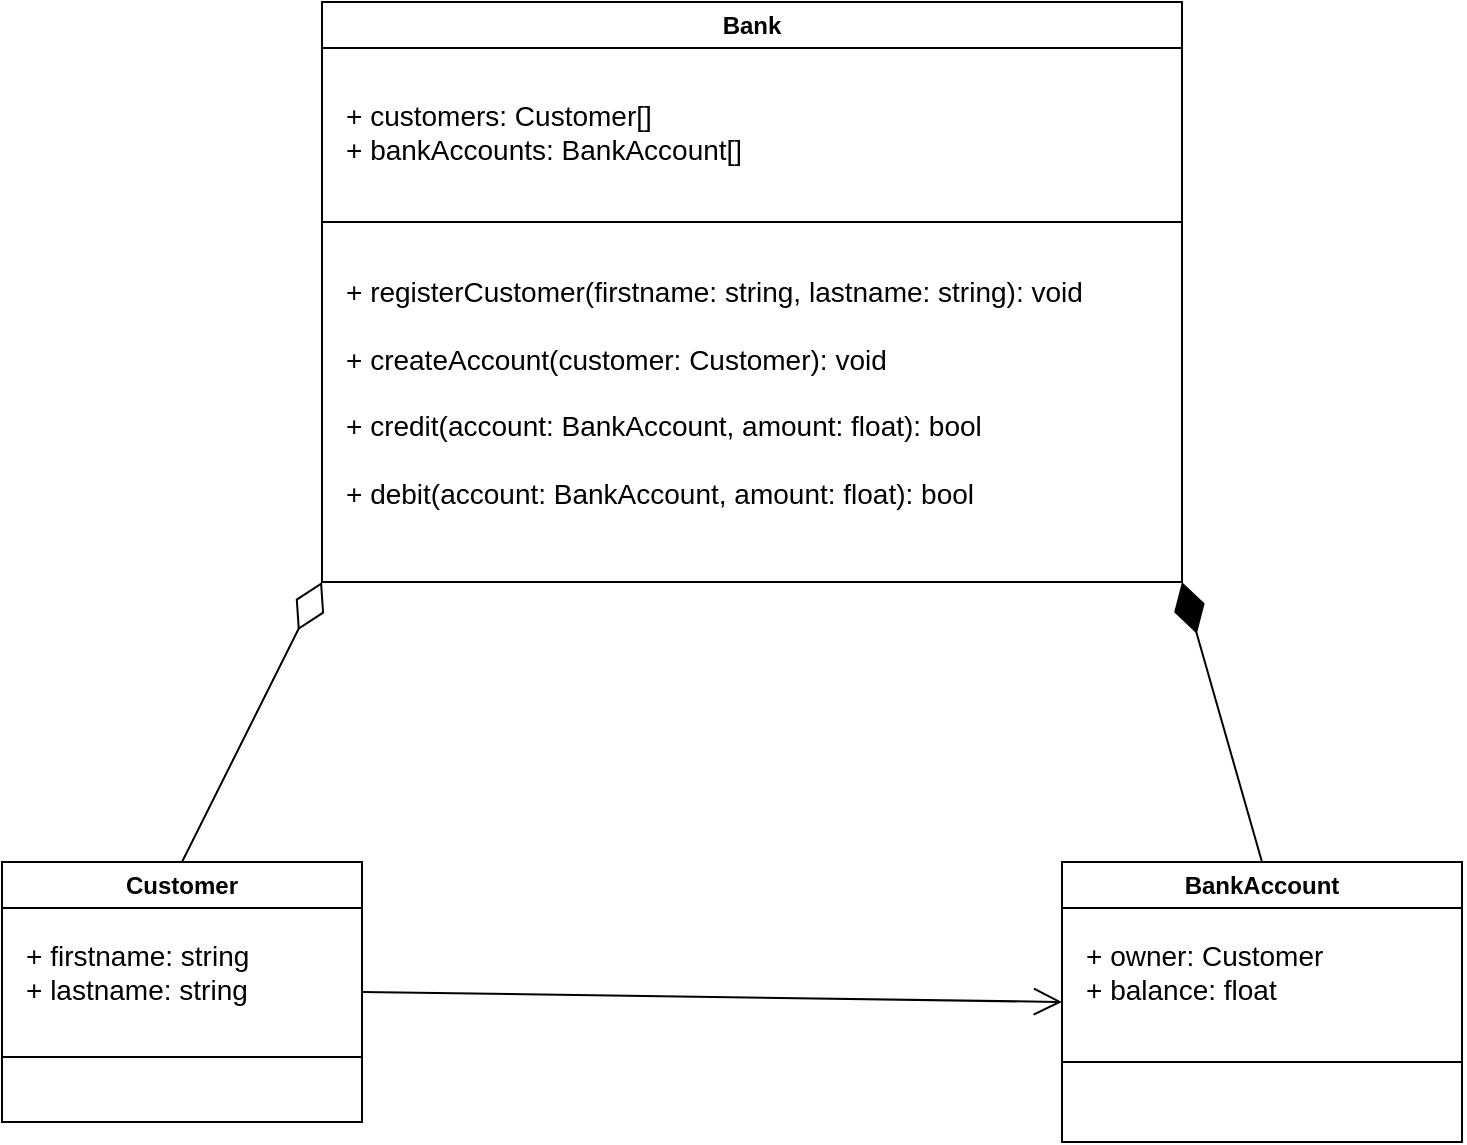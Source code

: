 <mxfile version="24.7.12">
  <diagram name="Page-1" id="MJ7UO6rs83uKcMV7KQuw">
    <mxGraphModel dx="1434" dy="907" grid="1" gridSize="10" guides="1" tooltips="1" connect="1" arrows="1" fold="1" page="1" pageScale="1" pageWidth="827" pageHeight="1169" math="0" shadow="0">
      <root>
        <mxCell id="0" />
        <mxCell id="1" parent="0" />
        <mxCell id="KpJjI8jlmmT4lDEsBd6w-1" value="Customer" style="swimlane;whiteSpace=wrap;html=1;" parent="1" vertex="1">
          <mxGeometry x="270" y="470" width="180" height="130" as="geometry" />
        </mxCell>
        <mxCell id="KpJjI8jlmmT4lDEsBd6w-11" value="&lt;font style=&quot;font-size: 14px;&quot;&gt;+ firstname: string&lt;/font&gt;&lt;div style=&quot;font-size: 14px;&quot;&gt;&lt;div style=&quot;&quot;&gt;&lt;font style=&quot;font-size: 14px;&quot;&gt;+ lastname: string&lt;/font&gt;&lt;/div&gt;&lt;/div&gt;" style="text;html=1;align=left;verticalAlign=middle;whiteSpace=wrap;rounded=0;" parent="KpJjI8jlmmT4lDEsBd6w-1" vertex="1">
          <mxGeometry x="10" y="40" width="140" height="30" as="geometry" />
        </mxCell>
        <mxCell id="KpJjI8jlmmT4lDEsBd6w-12" value="Bank" style="swimlane;whiteSpace=wrap;html=1;" parent="1" vertex="1">
          <mxGeometry x="430" y="40" width="430" height="290" as="geometry" />
        </mxCell>
        <mxCell id="KpJjI8jlmmT4lDEsBd6w-15" value="&lt;font style=&quot;font-size: 14px;&quot;&gt;+ customers: Customer[]&lt;/font&gt;&lt;div&gt;&lt;font style=&quot;font-size: 14px;&quot;&gt;+ bankAccounts: BankAccount[]&lt;/font&gt;&lt;/div&gt;" style="text;html=1;align=left;verticalAlign=middle;whiteSpace=wrap;rounded=0;" parent="KpJjI8jlmmT4lDEsBd6w-12" vertex="1">
          <mxGeometry x="10" y="50" width="310" height="30" as="geometry" />
        </mxCell>
        <mxCell id="KpJjI8jlmmT4lDEsBd6w-16" value="" style="endArrow=none;html=1;rounded=0;" parent="KpJjI8jlmmT4lDEsBd6w-12" edge="1">
          <mxGeometry width="50" height="50" relative="1" as="geometry">
            <mxPoint y="110" as="sourcePoint" />
            <mxPoint x="430" y="110" as="targetPoint" />
          </mxGeometry>
        </mxCell>
        <mxCell id="KpJjI8jlmmT4lDEsBd6w-18" value="&lt;font style=&quot;font-size: 14px;&quot;&gt;+ registerCustomer(firstname: string, lastname: string): void&lt;/font&gt;&lt;div&gt;&lt;span style=&quot;font-size: 14px;&quot;&gt;&lt;br&gt;&lt;/span&gt;&lt;div&gt;&lt;font style=&quot;font-size: 14px;&quot;&gt;+ createAccount(customer: Customer): void&lt;/font&gt;&lt;/div&gt;&lt;/div&gt;&lt;div&gt;&lt;font style=&quot;font-size: 14px;&quot;&gt;&lt;br&gt;&lt;/font&gt;&lt;/div&gt;&lt;div&gt;&lt;font style=&quot;font-size: 14px;&quot;&gt;+ credit(account: BankAccount, amount: float): bool&lt;/font&gt;&lt;/div&gt;&lt;div&gt;&lt;font style=&quot;font-size: 14px;&quot;&gt;&lt;br&gt;&lt;/font&gt;&lt;/div&gt;&lt;div&gt;&lt;font style=&quot;font-size: 14px;&quot;&gt;+ debit(account: BankAccount, amount: float): bool&lt;/font&gt;&lt;/div&gt;" style="text;html=1;align=left;verticalAlign=top;whiteSpace=wrap;rounded=0;" parent="KpJjI8jlmmT4lDEsBd6w-12" vertex="1">
          <mxGeometry x="10" y="130" width="410" height="150" as="geometry" />
        </mxCell>
        <mxCell id="KpJjI8jlmmT4lDEsBd6w-13" value="" style="endArrow=none;html=1;rounded=0;entryX=1;entryY=0.75;entryDx=0;entryDy=0;exitX=0;exitY=0.75;exitDx=0;exitDy=0;" parent="1" source="KpJjI8jlmmT4lDEsBd6w-1" target="KpJjI8jlmmT4lDEsBd6w-1" edge="1">
          <mxGeometry width="50" height="50" relative="1" as="geometry">
            <mxPoint x="280" y="690" as="sourcePoint" />
            <mxPoint x="330" y="640" as="targetPoint" />
          </mxGeometry>
        </mxCell>
        <mxCell id="KpJjI8jlmmT4lDEsBd6w-19" value="BankAccount" style="swimlane;whiteSpace=wrap;html=1;" parent="1" vertex="1">
          <mxGeometry x="800" y="470" width="200" height="140" as="geometry" />
        </mxCell>
        <mxCell id="KpJjI8jlmmT4lDEsBd6w-20" value="&lt;span style=&quot;font-size: 14px;&quot;&gt;+ owner: Customer&lt;/span&gt;&lt;div&gt;&lt;span style=&quot;font-size: 14px;&quot;&gt;+ balance: float&lt;/span&gt;&lt;/div&gt;" style="text;html=1;align=left;verticalAlign=middle;whiteSpace=wrap;rounded=0;" parent="KpJjI8jlmmT4lDEsBd6w-19" vertex="1">
          <mxGeometry x="10" y="40" width="140" height="30" as="geometry" />
        </mxCell>
        <mxCell id="KpJjI8jlmmT4lDEsBd6w-21" value="" style="endArrow=none;html=1;rounded=0;exitX=0;exitY=0.75;exitDx=0;exitDy=0;" parent="KpJjI8jlmmT4lDEsBd6w-19" edge="1">
          <mxGeometry width="50" height="50" relative="1" as="geometry">
            <mxPoint y="100" as="sourcePoint" />
            <mxPoint x="200" y="100" as="targetPoint" />
          </mxGeometry>
        </mxCell>
        <mxCell id="KpJjI8jlmmT4lDEsBd6w-23" value="" style="endArrow=diamondThin;endFill=1;endSize=24;html=1;rounded=0;entryX=1;entryY=1;entryDx=0;entryDy=0;exitX=0.5;exitY=0;exitDx=0;exitDy=0;" parent="1" source="KpJjI8jlmmT4lDEsBd6w-19" target="KpJjI8jlmmT4lDEsBd6w-12" edge="1">
          <mxGeometry width="160" relative="1" as="geometry">
            <mxPoint x="540" y="390" as="sourcePoint" />
            <mxPoint x="700" y="390" as="targetPoint" />
          </mxGeometry>
        </mxCell>
        <mxCell id="cjhmEHQMmM_7FbxrQ6Ui-1" value="" style="endArrow=open;endFill=1;endSize=12;html=1;rounded=0;entryX=0;entryY=0.5;entryDx=0;entryDy=0;exitX=1;exitY=0.5;exitDx=0;exitDy=0;" edge="1" parent="1" source="KpJjI8jlmmT4lDEsBd6w-1" target="KpJjI8jlmmT4lDEsBd6w-19">
          <mxGeometry width="160" relative="1" as="geometry">
            <mxPoint x="650" y="440" as="sourcePoint" />
            <mxPoint x="810" y="440" as="targetPoint" />
          </mxGeometry>
        </mxCell>
        <mxCell id="cjhmEHQMmM_7FbxrQ6Ui-2" value="" style="endArrow=diamondThin;endFill=0;endSize=24;html=1;rounded=0;entryX=0;entryY=1;entryDx=0;entryDy=0;exitX=0.5;exitY=0;exitDx=0;exitDy=0;" edge="1" parent="1" source="KpJjI8jlmmT4lDEsBd6w-1" target="KpJjI8jlmmT4lDEsBd6w-12">
          <mxGeometry width="160" relative="1" as="geometry">
            <mxPoint x="650" y="310" as="sourcePoint" />
            <mxPoint x="810" y="310" as="targetPoint" />
          </mxGeometry>
        </mxCell>
      </root>
    </mxGraphModel>
  </diagram>
</mxfile>
